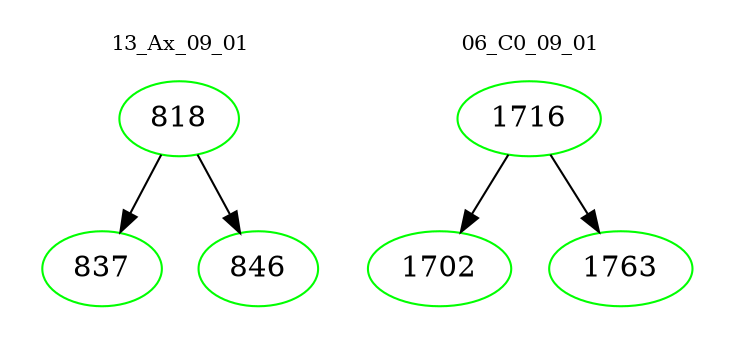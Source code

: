 digraph{
subgraph cluster_0 {
color = white
label = "13_Ax_09_01";
fontsize=10;
T0_818 [label="818", color="green"]
T0_818 -> T0_837 [color="black"]
T0_837 [label="837", color="green"]
T0_818 -> T0_846 [color="black"]
T0_846 [label="846", color="green"]
}
subgraph cluster_1 {
color = white
label = "06_C0_09_01";
fontsize=10;
T1_1716 [label="1716", color="green"]
T1_1716 -> T1_1702 [color="black"]
T1_1702 [label="1702", color="green"]
T1_1716 -> T1_1763 [color="black"]
T1_1763 [label="1763", color="green"]
}
}
